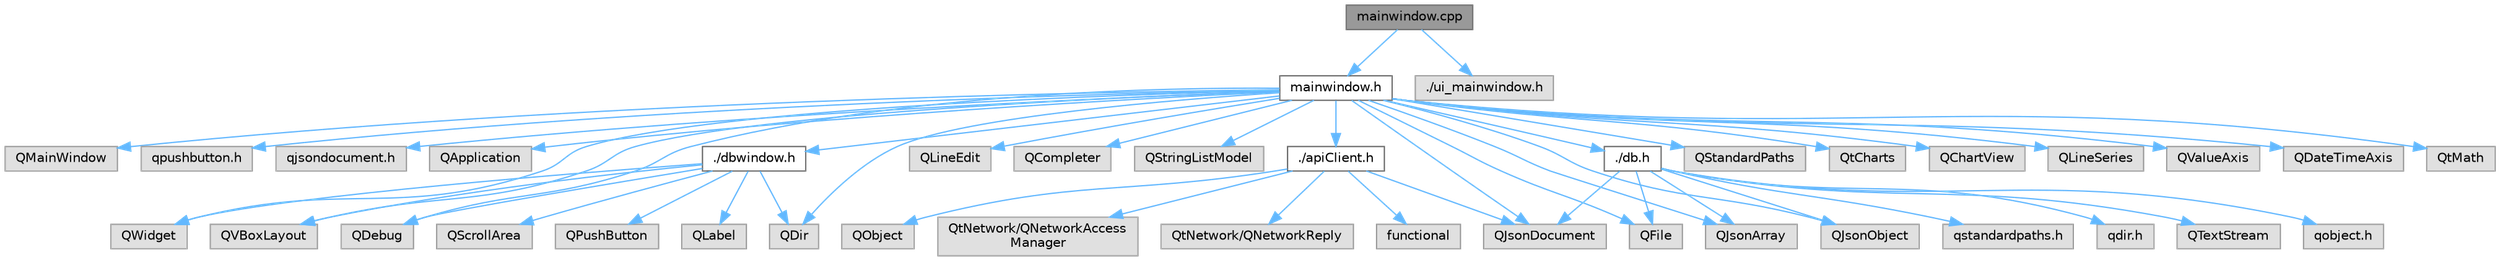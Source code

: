 digraph "mainwindow.cpp"
{
 // LATEX_PDF_SIZE
  bgcolor="transparent";
  edge [fontname=Helvetica,fontsize=10,labelfontname=Helvetica,labelfontsize=10];
  node [fontname=Helvetica,fontsize=10,shape=box,height=0.2,width=0.4];
  Node1 [id="Node000001",label="mainwindow.cpp",height=0.2,width=0.4,color="gray40", fillcolor="grey60", style="filled", fontcolor="black",tooltip="Implementation of the MainWindow class."];
  Node1 -> Node2 [id="edge1_Node000001_Node000002",color="steelblue1",style="solid",tooltip=" "];
  Node2 [id="Node000002",label="mainwindow.h",height=0.2,width=0.4,color="grey40", fillcolor="white", style="filled",URL="$mainwindow_8h.html",tooltip=" "];
  Node2 -> Node3 [id="edge2_Node000002_Node000003",color="steelblue1",style="solid",tooltip=" "];
  Node3 [id="Node000003",label="QMainWindow",height=0.2,width=0.4,color="grey60", fillcolor="#E0E0E0", style="filled",tooltip=" "];
  Node2 -> Node4 [id="edge3_Node000002_Node000004",color="steelblue1",style="solid",tooltip=" "];
  Node4 [id="Node000004",label="qpushbutton.h",height=0.2,width=0.4,color="grey60", fillcolor="#E0E0E0", style="filled",tooltip=" "];
  Node2 -> Node5 [id="edge4_Node000002_Node000005",color="steelblue1",style="solid",tooltip=" "];
  Node5 [id="Node000005",label="qjsondocument.h",height=0.2,width=0.4,color="grey60", fillcolor="#E0E0E0", style="filled",tooltip=" "];
  Node2 -> Node6 [id="edge5_Node000002_Node000006",color="steelblue1",style="solid",tooltip=" "];
  Node6 [id="Node000006",label="QApplication",height=0.2,width=0.4,color="grey60", fillcolor="#E0E0E0", style="filled",tooltip=" "];
  Node2 -> Node7 [id="edge6_Node000002_Node000007",color="steelblue1",style="solid",tooltip=" "];
  Node7 [id="Node000007",label="QWidget",height=0.2,width=0.4,color="grey60", fillcolor="#E0E0E0", style="filled",tooltip=" "];
  Node2 -> Node8 [id="edge7_Node000002_Node000008",color="steelblue1",style="solid",tooltip=" "];
  Node8 [id="Node000008",label="QVBoxLayout",height=0.2,width=0.4,color="grey60", fillcolor="#E0E0E0", style="filled",tooltip=" "];
  Node2 -> Node9 [id="edge8_Node000002_Node000009",color="steelblue1",style="solid",tooltip=" "];
  Node9 [id="Node000009",label="QLineEdit",height=0.2,width=0.4,color="grey60", fillcolor="#E0E0E0", style="filled",tooltip=" "];
  Node2 -> Node10 [id="edge9_Node000002_Node000010",color="steelblue1",style="solid",tooltip=" "];
  Node10 [id="Node000010",label="QCompleter",height=0.2,width=0.4,color="grey60", fillcolor="#E0E0E0", style="filled",tooltip=" "];
  Node2 -> Node11 [id="edge10_Node000002_Node000011",color="steelblue1",style="solid",tooltip=" "];
  Node11 [id="Node000011",label="QStringListModel",height=0.2,width=0.4,color="grey60", fillcolor="#E0E0E0", style="filled",tooltip=" "];
  Node2 -> Node12 [id="edge11_Node000002_Node000012",color="steelblue1",style="solid",tooltip=" "];
  Node12 [id="Node000012",label="QFile",height=0.2,width=0.4,color="grey60", fillcolor="#E0E0E0", style="filled",tooltip=" "];
  Node2 -> Node13 [id="edge12_Node000002_Node000013",color="steelblue1",style="solid",tooltip=" "];
  Node13 [id="Node000013",label="QJsonDocument",height=0.2,width=0.4,color="grey60", fillcolor="#E0E0E0", style="filled",tooltip=" "];
  Node2 -> Node14 [id="edge13_Node000002_Node000014",color="steelblue1",style="solid",tooltip=" "];
  Node14 [id="Node000014",label="QJsonArray",height=0.2,width=0.4,color="grey60", fillcolor="#E0E0E0", style="filled",tooltip=" "];
  Node2 -> Node15 [id="edge14_Node000002_Node000015",color="steelblue1",style="solid",tooltip=" "];
  Node15 [id="Node000015",label="QJsonObject",height=0.2,width=0.4,color="grey60", fillcolor="#E0E0E0", style="filled",tooltip=" "];
  Node2 -> Node16 [id="edge15_Node000002_Node000016",color="steelblue1",style="solid",tooltip=" "];
  Node16 [id="Node000016",label="QDebug",height=0.2,width=0.4,color="grey60", fillcolor="#E0E0E0", style="filled",tooltip=" "];
  Node2 -> Node17 [id="edge16_Node000002_Node000017",color="steelblue1",style="solid",tooltip=" "];
  Node17 [id="Node000017",label="QStandardPaths",height=0.2,width=0.4,color="grey60", fillcolor="#E0E0E0", style="filled",tooltip=" "];
  Node2 -> Node18 [id="edge17_Node000002_Node000018",color="steelblue1",style="solid",tooltip=" "];
  Node18 [id="Node000018",label="QDir",height=0.2,width=0.4,color="grey60", fillcolor="#E0E0E0", style="filled",tooltip=" "];
  Node2 -> Node19 [id="edge18_Node000002_Node000019",color="steelblue1",style="solid",tooltip=" "];
  Node19 [id="Node000019",label="QtCharts",height=0.2,width=0.4,color="grey60", fillcolor="#E0E0E0", style="filled",tooltip=" "];
  Node2 -> Node20 [id="edge19_Node000002_Node000020",color="steelblue1",style="solid",tooltip=" "];
  Node20 [id="Node000020",label="QChartView",height=0.2,width=0.4,color="grey60", fillcolor="#E0E0E0", style="filled",tooltip=" "];
  Node2 -> Node21 [id="edge20_Node000002_Node000021",color="steelblue1",style="solid",tooltip=" "];
  Node21 [id="Node000021",label="QLineSeries",height=0.2,width=0.4,color="grey60", fillcolor="#E0E0E0", style="filled",tooltip=" "];
  Node2 -> Node22 [id="edge21_Node000002_Node000022",color="steelblue1",style="solid",tooltip=" "];
  Node22 [id="Node000022",label="QValueAxis",height=0.2,width=0.4,color="grey60", fillcolor="#E0E0E0", style="filled",tooltip=" "];
  Node2 -> Node23 [id="edge22_Node000002_Node000023",color="steelblue1",style="solid",tooltip=" "];
  Node23 [id="Node000023",label="QDateTimeAxis",height=0.2,width=0.4,color="grey60", fillcolor="#E0E0E0", style="filled",tooltip=" "];
  Node2 -> Node24 [id="edge23_Node000002_Node000024",color="steelblue1",style="solid",tooltip=" "];
  Node24 [id="Node000024",label="QtMath",height=0.2,width=0.4,color="grey60", fillcolor="#E0E0E0", style="filled",tooltip=" "];
  Node2 -> Node25 [id="edge24_Node000002_Node000025",color="steelblue1",style="solid",tooltip=" "];
  Node25 [id="Node000025",label="./apiClient.h",height=0.2,width=0.4,color="grey40", fillcolor="white", style="filled",URL="$apiclient_8h.html",tooltip="API client for communicating with GIOS (Polish Environmental Protection Inspectorate) air quality dat..."];
  Node25 -> Node26 [id="edge25_Node000025_Node000026",color="steelblue1",style="solid",tooltip=" "];
  Node26 [id="Node000026",label="QObject",height=0.2,width=0.4,color="grey60", fillcolor="#E0E0E0", style="filled",tooltip=" "];
  Node25 -> Node27 [id="edge26_Node000025_Node000027",color="steelblue1",style="solid",tooltip=" "];
  Node27 [id="Node000027",label="QtNetwork/QNetworkAccess\lManager",height=0.2,width=0.4,color="grey60", fillcolor="#E0E0E0", style="filled",tooltip=" "];
  Node25 -> Node28 [id="edge27_Node000025_Node000028",color="steelblue1",style="solid",tooltip=" "];
  Node28 [id="Node000028",label="QtNetwork/QNetworkReply",height=0.2,width=0.4,color="grey60", fillcolor="#E0E0E0", style="filled",tooltip=" "];
  Node25 -> Node13 [id="edge28_Node000025_Node000013",color="steelblue1",style="solid",tooltip=" "];
  Node25 -> Node29 [id="edge29_Node000025_Node000029",color="steelblue1",style="solid",tooltip=" "];
  Node29 [id="Node000029",label="functional",height=0.2,width=0.4,color="grey60", fillcolor="#E0E0E0", style="filled",tooltip=" "];
  Node2 -> Node30 [id="edge30_Node000002_Node000030",color="steelblue1",style="solid",tooltip=" "];
  Node30 [id="Node000030",label="./db.h",height=0.2,width=0.4,color="grey40", fillcolor="white", style="filled",URL="$db_8h.html",tooltip="Database utility class for handling application data storage and retrieval."];
  Node30 -> Node31 [id="edge31_Node000030_Node000031",color="steelblue1",style="solid",tooltip=" "];
  Node31 [id="Node000031",label="qobject.h",height=0.2,width=0.4,color="grey60", fillcolor="#E0E0E0", style="filled",tooltip=" "];
  Node30 -> Node32 [id="edge32_Node000030_Node000032",color="steelblue1",style="solid",tooltip=" "];
  Node32 [id="Node000032",label="qstandardpaths.h",height=0.2,width=0.4,color="grey60", fillcolor="#E0E0E0", style="filled",tooltip=" "];
  Node30 -> Node33 [id="edge33_Node000030_Node000033",color="steelblue1",style="solid",tooltip=" "];
  Node33 [id="Node000033",label="qdir.h",height=0.2,width=0.4,color="grey60", fillcolor="#E0E0E0", style="filled",tooltip=" "];
  Node30 -> Node15 [id="edge34_Node000030_Node000015",color="steelblue1",style="solid",tooltip=" "];
  Node30 -> Node13 [id="edge35_Node000030_Node000013",color="steelblue1",style="solid",tooltip=" "];
  Node30 -> Node12 [id="edge36_Node000030_Node000012",color="steelblue1",style="solid",tooltip=" "];
  Node30 -> Node34 [id="edge37_Node000030_Node000034",color="steelblue1",style="solid",tooltip=" "];
  Node34 [id="Node000034",label="QTextStream",height=0.2,width=0.4,color="grey60", fillcolor="#E0E0E0", style="filled",tooltip=" "];
  Node30 -> Node14 [id="edge38_Node000030_Node000014",color="steelblue1",style="solid",tooltip=" "];
  Node2 -> Node35 [id="edge39_Node000002_Node000035",color="steelblue1",style="solid",tooltip=" "];
  Node35 [id="Node000035",label="./dbwindow.h",height=0.2,width=0.4,color="grey40", fillcolor="white", style="filled",URL="$dbwindow_8h.html",tooltip="Database browser window for viewing saved sensor data."];
  Node35 -> Node7 [id="edge40_Node000035_Node000007",color="steelblue1",style="solid",tooltip=" "];
  Node35 -> Node8 [id="edge41_Node000035_Node000008",color="steelblue1",style="solid",tooltip=" "];
  Node35 -> Node36 [id="edge42_Node000035_Node000036",color="steelblue1",style="solid",tooltip=" "];
  Node36 [id="Node000036",label="QScrollArea",height=0.2,width=0.4,color="grey60", fillcolor="#E0E0E0", style="filled",tooltip=" "];
  Node35 -> Node18 [id="edge43_Node000035_Node000018",color="steelblue1",style="solid",tooltip=" "];
  Node35 -> Node37 [id="edge44_Node000035_Node000037",color="steelblue1",style="solid",tooltip=" "];
  Node37 [id="Node000037",label="QPushButton",height=0.2,width=0.4,color="grey60", fillcolor="#E0E0E0", style="filled",tooltip=" "];
  Node35 -> Node38 [id="edge45_Node000035_Node000038",color="steelblue1",style="solid",tooltip=" "];
  Node38 [id="Node000038",label="QLabel",height=0.2,width=0.4,color="grey60", fillcolor="#E0E0E0", style="filled",tooltip=" "];
  Node35 -> Node16 [id="edge46_Node000035_Node000016",color="steelblue1",style="solid",tooltip=" "];
  Node1 -> Node39 [id="edge47_Node000001_Node000039",color="steelblue1",style="solid",tooltip=" "];
  Node39 [id="Node000039",label="./ui_mainwindow.h",height=0.2,width=0.4,color="grey60", fillcolor="#E0E0E0", style="filled",tooltip=" "];
}
